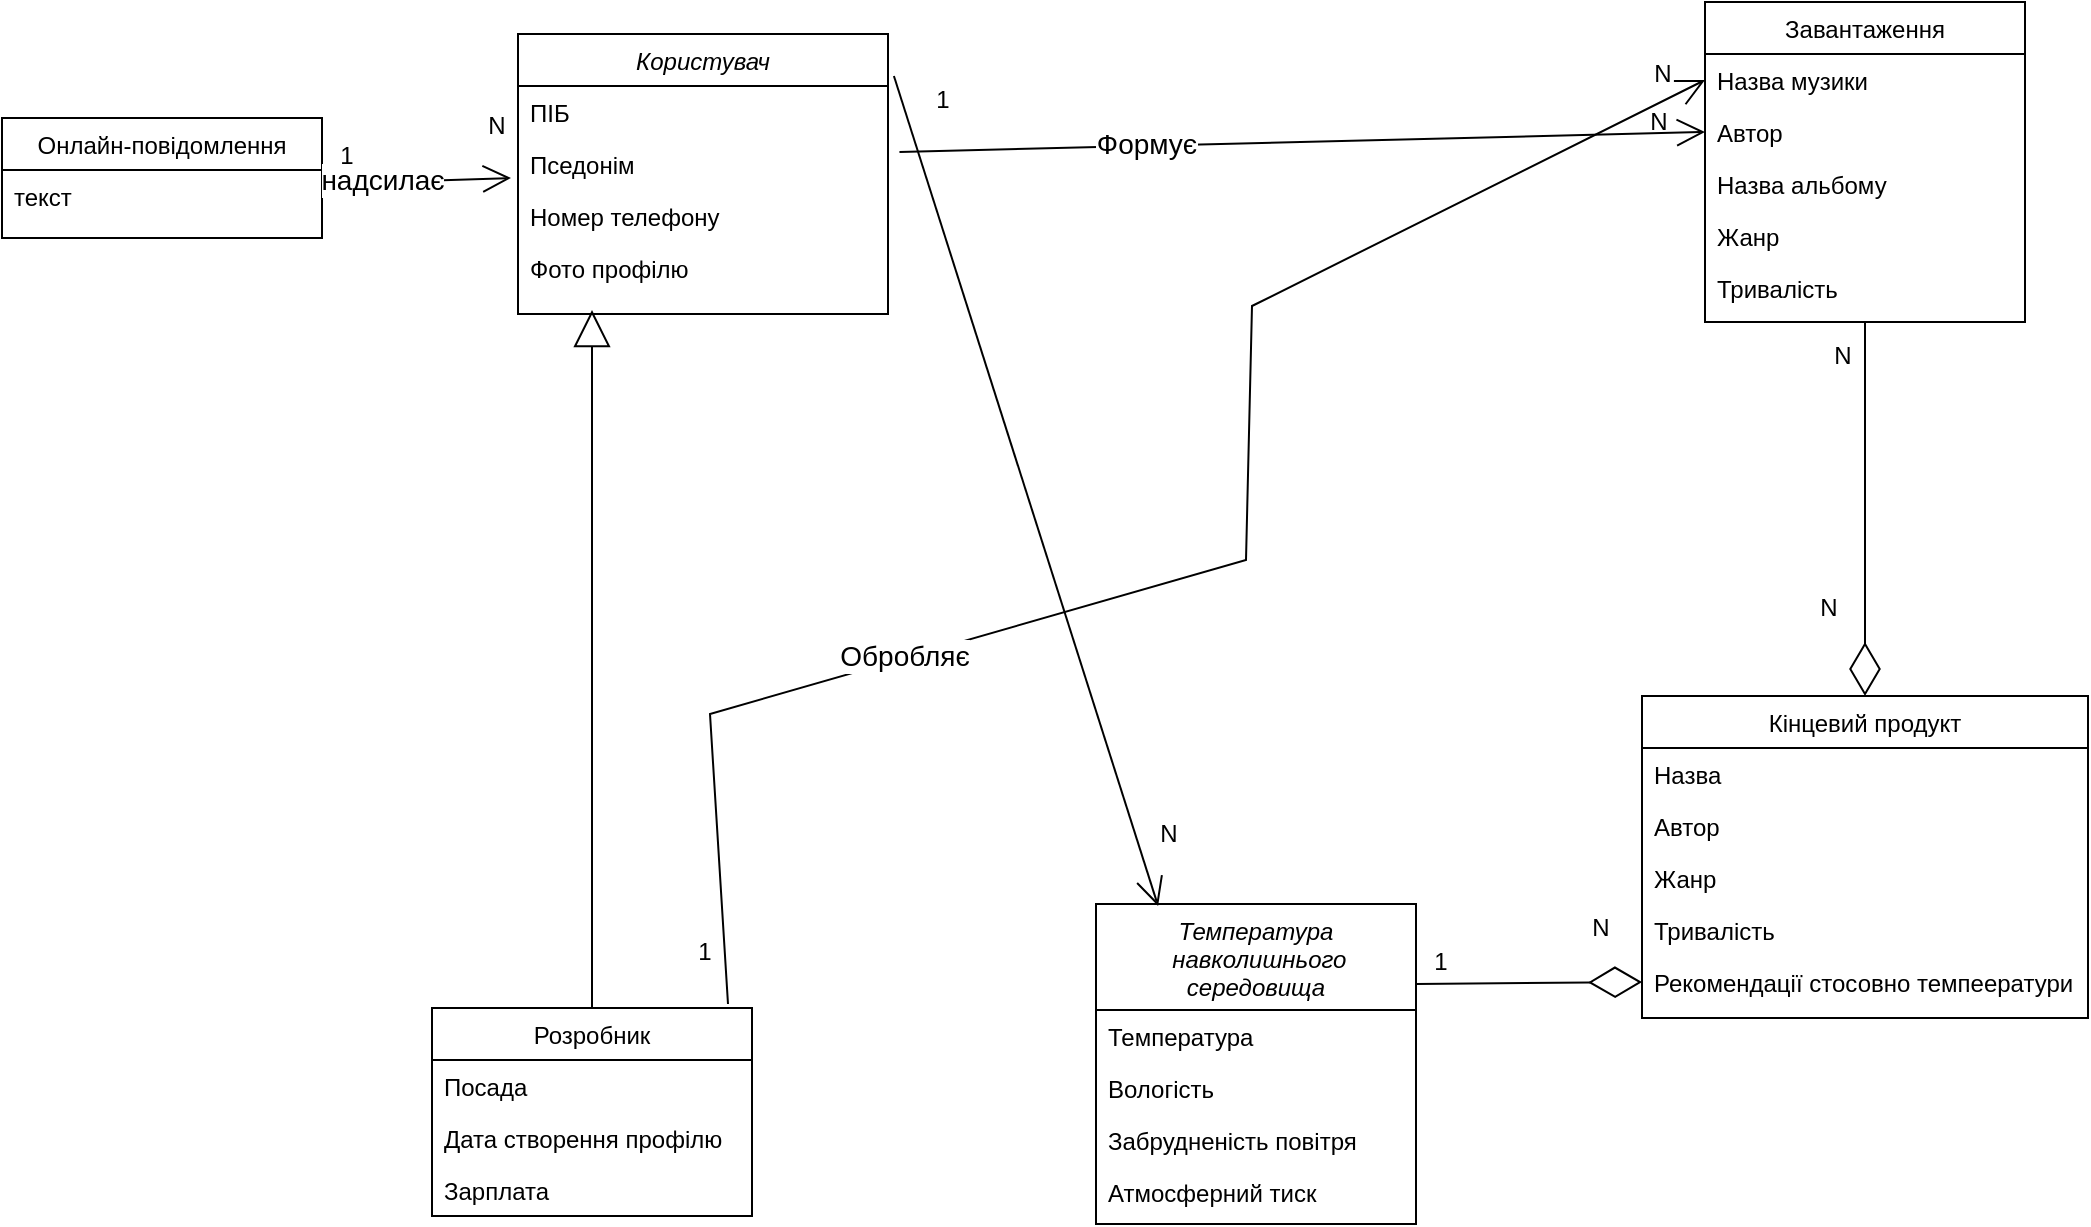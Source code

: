 <mxfile version="20.3.0" type="device"><diagram id="C5RBs43oDa-KdzZeNtuy" name="Page-1"><mxGraphModel dx="1422" dy="793" grid="0" gridSize="10" guides="1" tooltips="1" connect="1" arrows="1" fold="1" page="1" pageScale="1" pageWidth="1169" pageHeight="1654" math="0" shadow="0"><root><mxCell id="WIyWlLk6GJQsqaUBKTNV-0"/><mxCell id="WIyWlLk6GJQsqaUBKTNV-1" parent="WIyWlLk6GJQsqaUBKTNV-0"/><mxCell id="zkfFHV4jXpPFQw0GAbJ--0" value="Користувач" style="swimlane;fontStyle=2;align=center;verticalAlign=top;childLayout=stackLayout;horizontal=1;startSize=26;horizontalStack=0;resizeParent=1;resizeLast=0;collapsible=1;marginBottom=0;rounded=0;shadow=0;strokeWidth=1;" parent="WIyWlLk6GJQsqaUBKTNV-1" vertex="1"><mxGeometry x="327" y="152" width="185" height="140" as="geometry"><mxRectangle x="230" y="140" width="160" height="26" as="alternateBounds"/></mxGeometry></mxCell><mxCell id="zkfFHV4jXpPFQw0GAbJ--1" value="ПІБ" style="text;align=left;verticalAlign=top;spacingLeft=4;spacingRight=4;overflow=hidden;rotatable=0;points=[[0,0.5],[1,0.5]];portConstraint=eastwest;" parent="zkfFHV4jXpPFQw0GAbJ--0" vertex="1"><mxGeometry y="26" width="185" height="26" as="geometry"/></mxCell><mxCell id="XkutiU7MktJlngCB7yY5-1" value="Пседонім" style="text;align=left;verticalAlign=top;spacingLeft=4;spacingRight=4;overflow=hidden;rotatable=0;points=[[0,0.5],[1,0.5]];portConstraint=eastwest;rounded=0;shadow=0;html=0;" parent="zkfFHV4jXpPFQw0GAbJ--0" vertex="1"><mxGeometry y="52" width="185" height="26" as="geometry"/></mxCell><mxCell id="zkfFHV4jXpPFQw0GAbJ--2" value="Номер телефону" style="text;align=left;verticalAlign=top;spacingLeft=4;spacingRight=4;overflow=hidden;rotatable=0;points=[[0,0.5],[1,0.5]];portConstraint=eastwest;rounded=0;shadow=0;html=0;" parent="zkfFHV4jXpPFQw0GAbJ--0" vertex="1"><mxGeometry y="78" width="185" height="26" as="geometry"/></mxCell><mxCell id="zkfFHV4jXpPFQw0GAbJ--3" value="Фото профілю" style="text;align=left;verticalAlign=top;spacingLeft=4;spacingRight=4;overflow=hidden;rotatable=0;points=[[0,0.5],[1,0.5]];portConstraint=eastwest;rounded=0;shadow=0;html=0;" parent="zkfFHV4jXpPFQw0GAbJ--0" vertex="1"><mxGeometry y="104" width="185" height="26" as="geometry"/></mxCell><mxCell id="zkfFHV4jXpPFQw0GAbJ--6" value="Розробник" style="swimlane;fontStyle=0;align=center;verticalAlign=top;childLayout=stackLayout;horizontal=1;startSize=26;horizontalStack=0;resizeParent=1;resizeLast=0;collapsible=1;marginBottom=0;rounded=0;shadow=0;strokeWidth=1;" parent="WIyWlLk6GJQsqaUBKTNV-1" vertex="1"><mxGeometry x="284" y="639" width="160" height="104" as="geometry"><mxRectangle x="130" y="380" width="160" height="26" as="alternateBounds"/></mxGeometry></mxCell><mxCell id="zkfFHV4jXpPFQw0GAbJ--7" value="Посада" style="text;align=left;verticalAlign=top;spacingLeft=4;spacingRight=4;overflow=hidden;rotatable=0;points=[[0,0.5],[1,0.5]];portConstraint=eastwest;" parent="zkfFHV4jXpPFQw0GAbJ--6" vertex="1"><mxGeometry y="26" width="160" height="26" as="geometry"/></mxCell><mxCell id="zkfFHV4jXpPFQw0GAbJ--8" value="Дата створення профілю" style="text;align=left;verticalAlign=top;spacingLeft=4;spacingRight=4;overflow=hidden;rotatable=0;points=[[0,0.5],[1,0.5]];portConstraint=eastwest;rounded=0;shadow=0;html=0;" parent="zkfFHV4jXpPFQw0GAbJ--6" vertex="1"><mxGeometry y="52" width="160" height="26" as="geometry"/></mxCell><mxCell id="XkutiU7MktJlngCB7yY5-2" value="Зарплата" style="text;align=left;verticalAlign=top;spacingLeft=4;spacingRight=4;overflow=hidden;rotatable=0;points=[[0,0.5],[1,0.5]];portConstraint=eastwest;rounded=0;shadow=0;html=0;" parent="zkfFHV4jXpPFQw0GAbJ--6" vertex="1"><mxGeometry y="78" width="160" height="26" as="geometry"/></mxCell><mxCell id="zkfFHV4jXpPFQw0GAbJ--13" value="Онлайн-повідомлення" style="swimlane;fontStyle=0;align=center;verticalAlign=top;childLayout=stackLayout;horizontal=1;startSize=26;horizontalStack=0;resizeParent=1;resizeLast=0;collapsible=1;marginBottom=0;rounded=0;shadow=0;strokeWidth=1;" parent="WIyWlLk6GJQsqaUBKTNV-1" vertex="1"><mxGeometry x="69" y="194" width="160" height="60" as="geometry"><mxRectangle x="340" y="380" width="170" height="26" as="alternateBounds"/></mxGeometry></mxCell><mxCell id="zkfFHV4jXpPFQw0GAbJ--14" value="текст" style="text;align=left;verticalAlign=top;spacingLeft=4;spacingRight=4;overflow=hidden;rotatable=0;points=[[0,0.5],[1,0.5]];portConstraint=eastwest;" parent="zkfFHV4jXpPFQw0GAbJ--13" vertex="1"><mxGeometry y="26" width="160" height="26" as="geometry"/></mxCell><mxCell id="zkfFHV4jXpPFQw0GAbJ--17" value="Завантаження" style="swimlane;fontStyle=0;align=center;verticalAlign=top;childLayout=stackLayout;horizontal=1;startSize=26;horizontalStack=0;resizeParent=1;resizeLast=0;collapsible=1;marginBottom=0;rounded=0;shadow=0;strokeWidth=1;" parent="WIyWlLk6GJQsqaUBKTNV-1" vertex="1"><mxGeometry x="920.5" y="136" width="160" height="160" as="geometry"><mxRectangle x="550" y="140" width="160" height="26" as="alternateBounds"/></mxGeometry></mxCell><mxCell id="zkfFHV4jXpPFQw0GAbJ--18" value="Назва музики" style="text;align=left;verticalAlign=top;spacingLeft=4;spacingRight=4;overflow=hidden;rotatable=0;points=[[0,0.5],[1,0.5]];portConstraint=eastwest;" parent="zkfFHV4jXpPFQw0GAbJ--17" vertex="1"><mxGeometry y="26" width="160" height="26" as="geometry"/></mxCell><mxCell id="XkutiU7MktJlngCB7yY5-18" value="Автор" style="text;align=left;verticalAlign=top;spacingLeft=4;spacingRight=4;overflow=hidden;rotatable=0;points=[[0,0.5],[1,0.5]];portConstraint=eastwest;rounded=0;shadow=0;html=0;" parent="zkfFHV4jXpPFQw0GAbJ--17" vertex="1"><mxGeometry y="52" width="160" height="26" as="geometry"/></mxCell><mxCell id="zkfFHV4jXpPFQw0GAbJ--20" value="Назва альбому" style="text;align=left;verticalAlign=top;spacingLeft=4;spacingRight=4;overflow=hidden;rotatable=0;points=[[0,0.5],[1,0.5]];portConstraint=eastwest;rounded=0;shadow=0;html=0;" parent="zkfFHV4jXpPFQw0GAbJ--17" vertex="1"><mxGeometry y="78" width="160" height="26" as="geometry"/></mxCell><mxCell id="zkfFHV4jXpPFQw0GAbJ--19" value="Жанр" style="text;align=left;verticalAlign=top;spacingLeft=4;spacingRight=4;overflow=hidden;rotatable=0;points=[[0,0.5],[1,0.5]];portConstraint=eastwest;rounded=0;shadow=0;html=0;" parent="zkfFHV4jXpPFQw0GAbJ--17" vertex="1"><mxGeometry y="104" width="160" height="26" as="geometry"/></mxCell><mxCell id="zkfFHV4jXpPFQw0GAbJ--21" value="Тривалість" style="text;align=left;verticalAlign=top;spacingLeft=4;spacingRight=4;overflow=hidden;rotatable=0;points=[[0,0.5],[1,0.5]];portConstraint=eastwest;rounded=0;shadow=0;html=0;" parent="zkfFHV4jXpPFQw0GAbJ--17" vertex="1"><mxGeometry y="130" width="160" height="26" as="geometry"/></mxCell><mxCell id="XkutiU7MktJlngCB7yY5-7" value="Кінцевий продукт" style="swimlane;fontStyle=0;align=center;verticalAlign=top;childLayout=stackLayout;horizontal=1;startSize=26;horizontalStack=0;resizeParent=1;resizeLast=0;collapsible=1;marginBottom=0;rounded=0;shadow=0;strokeWidth=1;" parent="WIyWlLk6GJQsqaUBKTNV-1" vertex="1"><mxGeometry x="889" y="483" width="223" height="161" as="geometry"><mxRectangle x="130" y="380" width="160" height="26" as="alternateBounds"/></mxGeometry></mxCell><mxCell id="XkutiU7MktJlngCB7yY5-8" value="Назва" style="text;align=left;verticalAlign=top;spacingLeft=4;spacingRight=4;overflow=hidden;rotatable=0;points=[[0,0.5],[1,0.5]];portConstraint=eastwest;" parent="XkutiU7MktJlngCB7yY5-7" vertex="1"><mxGeometry y="26" width="223" height="26" as="geometry"/></mxCell><mxCell id="XkutiU7MktJlngCB7yY5-20" value="Автор" style="text;align=left;verticalAlign=top;spacingLeft=4;spacingRight=4;overflow=hidden;rotatable=0;points=[[0,0.5],[1,0.5]];portConstraint=eastwest;rounded=0;shadow=0;html=0;" parent="XkutiU7MktJlngCB7yY5-7" vertex="1"><mxGeometry y="52" width="223" height="26" as="geometry"/></mxCell><mxCell id="XkutiU7MktJlngCB7yY5-29" value="Жанр" style="text;align=left;verticalAlign=top;spacingLeft=4;spacingRight=4;overflow=hidden;rotatable=0;points=[[0,0.5],[1,0.5]];portConstraint=eastwest;rounded=0;shadow=0;html=0;" parent="XkutiU7MktJlngCB7yY5-7" vertex="1"><mxGeometry y="78" width="223" height="26" as="geometry"/></mxCell><mxCell id="XkutiU7MktJlngCB7yY5-9" value="Тривалість" style="text;align=left;verticalAlign=top;spacingLeft=4;spacingRight=4;overflow=hidden;rotatable=0;points=[[0,0.5],[1,0.5]];portConstraint=eastwest;rounded=0;shadow=0;html=0;" parent="XkutiU7MktJlngCB7yY5-7" vertex="1"><mxGeometry y="104" width="223" height="26" as="geometry"/></mxCell><mxCell id="XkutiU7MktJlngCB7yY5-35" value="Рекомендації стосовно темпеератури" style="text;align=left;verticalAlign=top;spacingLeft=4;spacingRight=4;overflow=hidden;rotatable=0;points=[[0,0.5],[1,0.5]];portConstraint=eastwest;rounded=0;shadow=0;html=0;" parent="XkutiU7MktJlngCB7yY5-7" vertex="1"><mxGeometry y="130" width="223" height="26" as="geometry"/></mxCell><mxCell id="XkutiU7MktJlngCB7yY5-19" value="" style="endArrow=diamondThin;endFill=0;endSize=24;html=1;rounded=0;exitX=0.5;exitY=1;exitDx=0;exitDy=0;entryX=0.5;entryY=0;entryDx=0;entryDy=0;" parent="WIyWlLk6GJQsqaUBKTNV-1" source="zkfFHV4jXpPFQw0GAbJ--17" target="XkutiU7MktJlngCB7yY5-7" edge="1"><mxGeometry width="160" relative="1" as="geometry"><mxPoint x="280" y="520" as="sourcePoint"/><mxPoint x="440" y="520" as="targetPoint"/></mxGeometry></mxCell><mxCell id="XkutiU7MktJlngCB7yY5-22" value="" style="endArrow=block;endSize=16;endFill=0;html=1;rounded=0;fontSize=14;exitX=0.5;exitY=0;exitDx=0;exitDy=0;" parent="WIyWlLk6GJQsqaUBKTNV-1" source="zkfFHV4jXpPFQw0GAbJ--6" edge="1"><mxGeometry width="160" relative="1" as="geometry"><mxPoint x="440" y="520" as="sourcePoint"/><mxPoint x="364" y="290" as="targetPoint"/><Array as="points"/></mxGeometry></mxCell><mxCell id="XkutiU7MktJlngCB7yY5-23" value="" style="endArrow=open;endFill=1;endSize=12;html=1;rounded=0;fontSize=14;exitX=1.031;exitY=0.269;exitDx=0;exitDy=0;exitPerimeter=0;entryX=0;entryY=0.5;entryDx=0;entryDy=0;" parent="WIyWlLk6GJQsqaUBKTNV-1" source="XkutiU7MktJlngCB7yY5-1" target="XkutiU7MktJlngCB7yY5-18" edge="1"><mxGeometry width="160" relative="1" as="geometry"><mxPoint x="370" y="520" as="sourcePoint"/><mxPoint x="530" y="520" as="targetPoint"/></mxGeometry></mxCell><mxCell id="XkutiU7MktJlngCB7yY5-24" value="Формує" style="edgeLabel;html=1;align=center;verticalAlign=middle;resizable=0;points=[];fontSize=14;" parent="XkutiU7MktJlngCB7yY5-23" vertex="1" connectable="0"><mxGeometry x="-0.388" y="1" relative="1" as="geometry"><mxPoint as="offset"/></mxGeometry></mxCell><mxCell id="XkutiU7MktJlngCB7yY5-25" value="" style="endArrow=open;endFill=1;endSize=12;html=1;rounded=0;fontSize=14;exitX=1.006;exitY=0.269;exitDx=0;exitDy=0;exitPerimeter=0;entryX=-0.019;entryY=0.769;entryDx=0;entryDy=0;entryPerimeter=0;" parent="WIyWlLk6GJQsqaUBKTNV-1" source="zkfFHV4jXpPFQw0GAbJ--14" target="XkutiU7MktJlngCB7yY5-1" edge="1"><mxGeometry width="160" relative="1" as="geometry"><mxPoint x="124.96" y="206.994" as="sourcePoint"/><mxPoint x="210" y="210" as="targetPoint"/></mxGeometry></mxCell><mxCell id="XkutiU7MktJlngCB7yY5-26" value="надсилає" style="edgeLabel;html=1;align=center;verticalAlign=middle;resizable=0;points=[];fontSize=14;" parent="XkutiU7MktJlngCB7yY5-25" vertex="1" connectable="0"><mxGeometry x="-0.388" y="1" relative="1" as="geometry"><mxPoint as="offset"/></mxGeometry></mxCell><mxCell id="XkutiU7MktJlngCB7yY5-27" value="" style="endArrow=open;endFill=1;endSize=12;html=1;rounded=0;fontSize=14;entryX=0;entryY=0.5;entryDx=0;entryDy=0;exitX=0.925;exitY=-0.019;exitDx=0;exitDy=0;exitPerimeter=0;" parent="WIyWlLk6GJQsqaUBKTNV-1" source="zkfFHV4jXpPFQw0GAbJ--6" target="zkfFHV4jXpPFQw0GAbJ--18" edge="1"><mxGeometry width="160" relative="1" as="geometry"><mxPoint x="430" y="420" as="sourcePoint"/><mxPoint x="246.96" y="221.994" as="targetPoint"/><Array as="points"><mxPoint x="423" y="492"/><mxPoint x="691" y="415"/><mxPoint x="694" y="288"/></Array></mxGeometry></mxCell><mxCell id="XkutiU7MktJlngCB7yY5-28" value="Обробляє" style="edgeLabel;html=1;align=center;verticalAlign=middle;resizable=0;points=[];fontSize=14;" parent="XkutiU7MktJlngCB7yY5-27" vertex="1" connectable="0"><mxGeometry x="-0.388" y="1" relative="1" as="geometry"><mxPoint as="offset"/></mxGeometry></mxCell><mxCell id="XkutiU7MktJlngCB7yY5-30" value="Температура&#xA; навколишнього&#xA;середовища" style="swimlane;fontStyle=2;align=center;verticalAlign=top;childLayout=stackLayout;horizontal=1;startSize=53;horizontalStack=0;resizeParent=1;resizeLast=0;collapsible=1;marginBottom=0;rounded=0;shadow=0;strokeWidth=1;" parent="WIyWlLk6GJQsqaUBKTNV-1" vertex="1"><mxGeometry x="616" y="587" width="160" height="160" as="geometry"><mxRectangle x="230" y="140" width="160" height="26" as="alternateBounds"/></mxGeometry></mxCell><mxCell id="XkutiU7MktJlngCB7yY5-31" value="Температура" style="text;align=left;verticalAlign=top;spacingLeft=4;spacingRight=4;overflow=hidden;rotatable=0;points=[[0,0.5],[1,0.5]];portConstraint=eastwest;" parent="XkutiU7MktJlngCB7yY5-30" vertex="1"><mxGeometry y="53" width="160" height="26" as="geometry"/></mxCell><mxCell id="XkutiU7MktJlngCB7yY5-32" value="Вологість" style="text;align=left;verticalAlign=top;spacingLeft=4;spacingRight=4;overflow=hidden;rotatable=0;points=[[0,0.5],[1,0.5]];portConstraint=eastwest;rounded=0;shadow=0;html=0;" parent="XkutiU7MktJlngCB7yY5-30" vertex="1"><mxGeometry y="79" width="160" height="26" as="geometry"/></mxCell><mxCell id="XkutiU7MktJlngCB7yY5-33" value="Забрудненість повітря" style="text;align=left;verticalAlign=top;spacingLeft=4;spacingRight=4;overflow=hidden;rotatable=0;points=[[0,0.5],[1,0.5]];portConstraint=eastwest;rounded=0;shadow=0;html=0;" parent="XkutiU7MktJlngCB7yY5-30" vertex="1"><mxGeometry y="105" width="160" height="26" as="geometry"/></mxCell><mxCell id="XkutiU7MktJlngCB7yY5-34" value="Атмосферний тиск" style="text;align=left;verticalAlign=top;spacingLeft=4;spacingRight=4;overflow=hidden;rotatable=0;points=[[0,0.5],[1,0.5]];portConstraint=eastwest;rounded=0;shadow=0;html=0;" parent="XkutiU7MktJlngCB7yY5-30" vertex="1"><mxGeometry y="131" width="160" height="26" as="geometry"/></mxCell><mxCell id="XkutiU7MktJlngCB7yY5-36" value="" style="endArrow=diamondThin;endFill=0;endSize=24;html=1;rounded=0;exitX=1;exitY=0.25;exitDx=0;exitDy=0;entryX=0;entryY=0.5;entryDx=0;entryDy=0;" parent="WIyWlLk6GJQsqaUBKTNV-1" source="XkutiU7MktJlngCB7yY5-30" target="XkutiU7MktJlngCB7yY5-35" edge="1"><mxGeometry width="160" relative="1" as="geometry"><mxPoint x="1010.5" y="306" as="sourcePoint"/><mxPoint x="1010.5" y="493" as="targetPoint"/></mxGeometry></mxCell><mxCell id="XkutiU7MktJlngCB7yY5-38" value="" style="endArrow=open;endFill=1;endSize=12;html=1;rounded=0;fontSize=14;entryX=0.194;entryY=0.006;entryDx=0;entryDy=0;entryPerimeter=0;exitX=1.016;exitY=-0.192;exitDx=0;exitDy=0;exitPerimeter=0;" parent="WIyWlLk6GJQsqaUBKTNV-1" target="XkutiU7MktJlngCB7yY5-30" edge="1" source="zkfFHV4jXpPFQw0GAbJ--1"><mxGeometry width="160" relative="1" as="geometry"><mxPoint x="543" y="170" as="sourcePoint"/><mxPoint x="930.5" y="211" as="targetPoint"/></mxGeometry></mxCell><mxCell id="IC0sqKUalJ1dY1EyI5aE-0" value="1" style="text;html=1;align=center;verticalAlign=middle;resizable=0;points=[];autosize=1;strokeColor=none;fillColor=none;" vertex="1" parent="WIyWlLk6GJQsqaUBKTNV-1"><mxGeometry x="228" y="200" width="25" height="26" as="geometry"/></mxCell><mxCell id="IC0sqKUalJ1dY1EyI5aE-1" value="N" style="text;html=1;align=center;verticalAlign=middle;resizable=0;points=[];autosize=1;strokeColor=none;fillColor=none;" vertex="1" parent="WIyWlLk6GJQsqaUBKTNV-1"><mxGeometry x="302" y="185" width="27" height="26" as="geometry"/></mxCell><mxCell id="IC0sqKUalJ1dY1EyI5aE-2" value="1" style="text;html=1;align=center;verticalAlign=middle;resizable=0;points=[];autosize=1;strokeColor=none;fillColor=none;" vertex="1" parent="WIyWlLk6GJQsqaUBKTNV-1"><mxGeometry x="775" y="603" width="25" height="26" as="geometry"/></mxCell><mxCell id="IC0sqKUalJ1dY1EyI5aE-3" value="N" style="text;html=1;align=center;verticalAlign=middle;resizable=0;points=[];autosize=1;strokeColor=none;fillColor=none;" vertex="1" parent="WIyWlLk6GJQsqaUBKTNV-1"><mxGeometry x="854" y="586" width="27" height="26" as="geometry"/></mxCell><mxCell id="IC0sqKUalJ1dY1EyI5aE-4" value="1" style="text;html=1;align=center;verticalAlign=middle;resizable=0;points=[];autosize=1;strokeColor=none;fillColor=none;" vertex="1" parent="WIyWlLk6GJQsqaUBKTNV-1"><mxGeometry x="407" y="598" width="25" height="26" as="geometry"/></mxCell><mxCell id="IC0sqKUalJ1dY1EyI5aE-5" value="N" style="text;html=1;align=center;verticalAlign=middle;resizable=0;points=[];autosize=1;strokeColor=none;fillColor=none;" vertex="1" parent="WIyWlLk6GJQsqaUBKTNV-1"><mxGeometry x="885" y="159" width="27" height="26" as="geometry"/></mxCell><mxCell id="IC0sqKUalJ1dY1EyI5aE-6" value="1" style="text;html=1;align=center;verticalAlign=middle;resizable=0;points=[];autosize=1;strokeColor=none;fillColor=none;" vertex="1" parent="WIyWlLk6GJQsqaUBKTNV-1"><mxGeometry x="526" y="172" width="25" height="26" as="geometry"/></mxCell><mxCell id="IC0sqKUalJ1dY1EyI5aE-7" value="N" style="text;html=1;align=center;verticalAlign=middle;resizable=0;points=[];autosize=1;strokeColor=none;fillColor=none;" vertex="1" parent="WIyWlLk6GJQsqaUBKTNV-1"><mxGeometry x="638" y="539" width="27" height="26" as="geometry"/></mxCell><mxCell id="IC0sqKUalJ1dY1EyI5aE-8" value="N" style="text;html=1;align=center;verticalAlign=middle;resizable=0;points=[];autosize=1;strokeColor=none;fillColor=none;" vertex="1" parent="WIyWlLk6GJQsqaUBKTNV-1"><mxGeometry x="883" y="183" width="27" height="26" as="geometry"/></mxCell><mxCell id="IC0sqKUalJ1dY1EyI5aE-9" value="N" style="text;html=1;align=center;verticalAlign=middle;resizable=0;points=[];autosize=1;strokeColor=none;fillColor=none;" vertex="1" parent="WIyWlLk6GJQsqaUBKTNV-1"><mxGeometry x="975" y="300" width="27" height="26" as="geometry"/></mxCell><mxCell id="IC0sqKUalJ1dY1EyI5aE-10" value="N" style="text;html=1;align=center;verticalAlign=middle;resizable=0;points=[];autosize=1;strokeColor=none;fillColor=none;" vertex="1" parent="WIyWlLk6GJQsqaUBKTNV-1"><mxGeometry x="968" y="426" width="27" height="26" as="geometry"/></mxCell></root></mxGraphModel></diagram></mxfile>